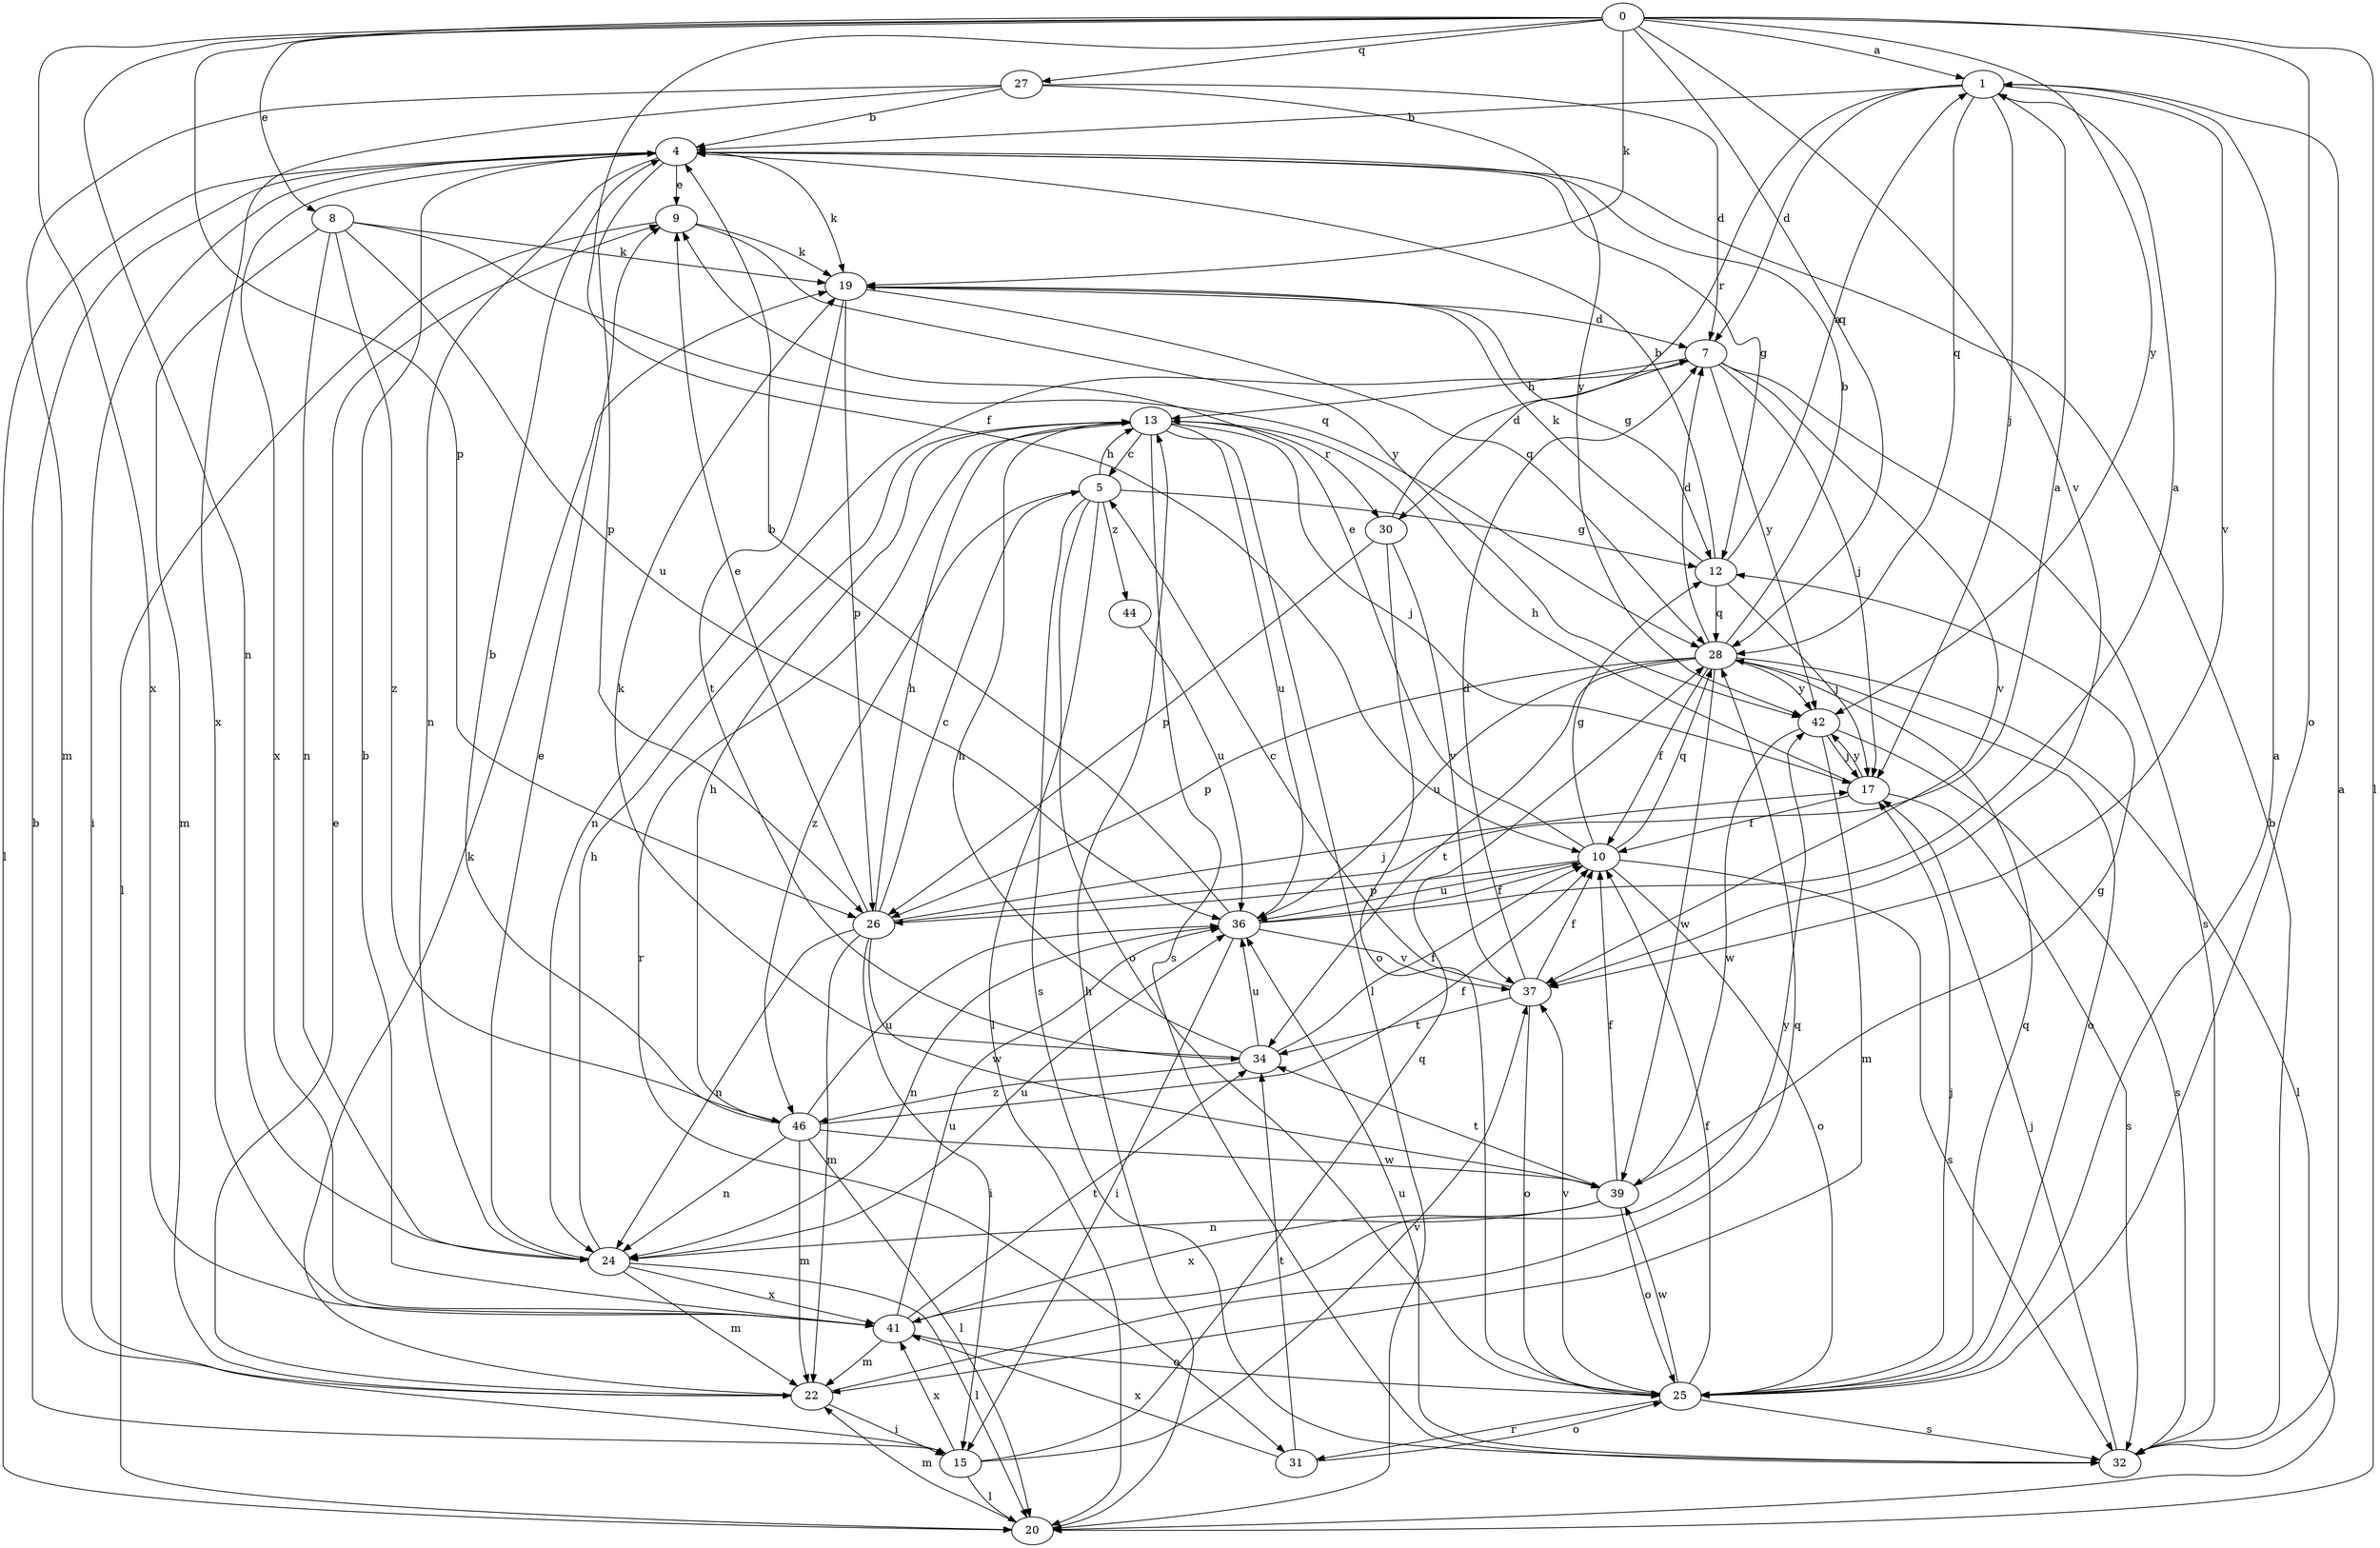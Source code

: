strict digraph  {
0;
1;
4;
5;
7;
8;
9;
10;
12;
13;
15;
17;
19;
20;
22;
24;
25;
26;
27;
28;
30;
31;
32;
34;
36;
37;
39;
41;
42;
44;
46;
0 -> 1  [label=a];
0 -> 8  [label=e];
0 -> 10  [label=f];
0 -> 19  [label=k];
0 -> 20  [label=l];
0 -> 24  [label=n];
0 -> 25  [label=o];
0 -> 26  [label=p];
0 -> 27  [label=q];
0 -> 28  [label=q];
0 -> 37  [label=v];
0 -> 41  [label=x];
0 -> 42  [label=y];
1 -> 4  [label=b];
1 -> 7  [label=d];
1 -> 17  [label=j];
1 -> 28  [label=q];
1 -> 30  [label=r];
1 -> 37  [label=v];
4 -> 9  [label=e];
4 -> 12  [label=g];
4 -> 15  [label=i];
4 -> 19  [label=k];
4 -> 20  [label=l];
4 -> 24  [label=n];
4 -> 26  [label=p];
4 -> 41  [label=x];
5 -> 12  [label=g];
5 -> 13  [label=h];
5 -> 20  [label=l];
5 -> 25  [label=o];
5 -> 32  [label=s];
5 -> 44  [label=z];
5 -> 46  [label=z];
7 -> 13  [label=h];
7 -> 17  [label=j];
7 -> 24  [label=n];
7 -> 32  [label=s];
7 -> 37  [label=v];
7 -> 42  [label=y];
8 -> 19  [label=k];
8 -> 22  [label=m];
8 -> 24  [label=n];
8 -> 28  [label=q];
8 -> 36  [label=u];
8 -> 46  [label=z];
9 -> 19  [label=k];
9 -> 20  [label=l];
9 -> 42  [label=y];
10 -> 9  [label=e];
10 -> 12  [label=g];
10 -> 25  [label=o];
10 -> 26  [label=p];
10 -> 28  [label=q];
10 -> 32  [label=s];
10 -> 36  [label=u];
12 -> 1  [label=a];
12 -> 4  [label=b];
12 -> 17  [label=j];
12 -> 19  [label=k];
12 -> 28  [label=q];
13 -> 5  [label=c];
13 -> 17  [label=j];
13 -> 20  [label=l];
13 -> 30  [label=r];
13 -> 31  [label=r];
13 -> 32  [label=s];
13 -> 36  [label=u];
15 -> 4  [label=b];
15 -> 20  [label=l];
15 -> 28  [label=q];
15 -> 37  [label=v];
15 -> 41  [label=x];
17 -> 10  [label=f];
17 -> 13  [label=h];
17 -> 32  [label=s];
17 -> 42  [label=y];
19 -> 7  [label=d];
19 -> 12  [label=g];
19 -> 26  [label=p];
19 -> 28  [label=q];
19 -> 34  [label=t];
20 -> 13  [label=h];
20 -> 22  [label=m];
22 -> 9  [label=e];
22 -> 15  [label=i];
22 -> 19  [label=k];
22 -> 28  [label=q];
24 -> 9  [label=e];
24 -> 13  [label=h];
24 -> 20  [label=l];
24 -> 22  [label=m];
24 -> 36  [label=u];
24 -> 41  [label=x];
25 -> 1  [label=a];
25 -> 10  [label=f];
25 -> 17  [label=j];
25 -> 28  [label=q];
25 -> 31  [label=r];
25 -> 32  [label=s];
25 -> 37  [label=v];
25 -> 39  [label=w];
26 -> 1  [label=a];
26 -> 5  [label=c];
26 -> 9  [label=e];
26 -> 13  [label=h];
26 -> 15  [label=i];
26 -> 17  [label=j];
26 -> 22  [label=m];
26 -> 24  [label=n];
26 -> 39  [label=w];
27 -> 4  [label=b];
27 -> 7  [label=d];
27 -> 22  [label=m];
27 -> 41  [label=x];
27 -> 42  [label=y];
28 -> 4  [label=b];
28 -> 7  [label=d];
28 -> 10  [label=f];
28 -> 20  [label=l];
28 -> 25  [label=o];
28 -> 26  [label=p];
28 -> 34  [label=t];
28 -> 36  [label=u];
28 -> 39  [label=w];
28 -> 42  [label=y];
30 -> 7  [label=d];
30 -> 25  [label=o];
30 -> 26  [label=p];
30 -> 37  [label=v];
31 -> 25  [label=o];
31 -> 34  [label=t];
31 -> 41  [label=x];
32 -> 1  [label=a];
32 -> 4  [label=b];
32 -> 17  [label=j];
32 -> 36  [label=u];
34 -> 10  [label=f];
34 -> 13  [label=h];
34 -> 19  [label=k];
34 -> 36  [label=u];
34 -> 46  [label=z];
36 -> 1  [label=a];
36 -> 4  [label=b];
36 -> 10  [label=f];
36 -> 15  [label=i];
36 -> 24  [label=n];
36 -> 37  [label=v];
37 -> 5  [label=c];
37 -> 7  [label=d];
37 -> 10  [label=f];
37 -> 25  [label=o];
37 -> 34  [label=t];
39 -> 10  [label=f];
39 -> 12  [label=g];
39 -> 24  [label=n];
39 -> 25  [label=o];
39 -> 34  [label=t];
39 -> 41  [label=x];
41 -> 4  [label=b];
41 -> 22  [label=m];
41 -> 25  [label=o];
41 -> 34  [label=t];
41 -> 36  [label=u];
41 -> 42  [label=y];
42 -> 17  [label=j];
42 -> 22  [label=m];
42 -> 32  [label=s];
42 -> 39  [label=w];
44 -> 36  [label=u];
46 -> 4  [label=b];
46 -> 10  [label=f];
46 -> 13  [label=h];
46 -> 20  [label=l];
46 -> 22  [label=m];
46 -> 24  [label=n];
46 -> 36  [label=u];
46 -> 39  [label=w];
}
